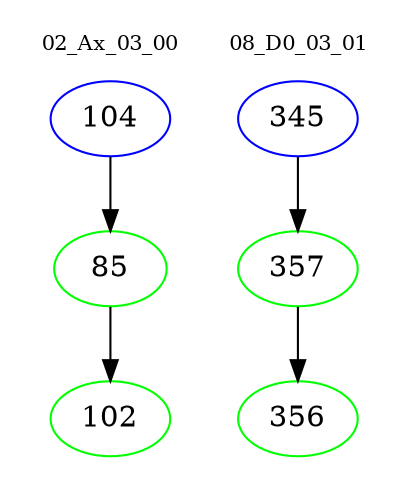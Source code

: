digraph{
subgraph cluster_0 {
color = white
label = "02_Ax_03_00";
fontsize=10;
T0_104 [label="104", color="blue"]
T0_104 -> T0_85 [color="black"]
T0_85 [label="85", color="green"]
T0_85 -> T0_102 [color="black"]
T0_102 [label="102", color="green"]
}
subgraph cluster_1 {
color = white
label = "08_D0_03_01";
fontsize=10;
T1_345 [label="345", color="blue"]
T1_345 -> T1_357 [color="black"]
T1_357 [label="357", color="green"]
T1_357 -> T1_356 [color="black"]
T1_356 [label="356", color="green"]
}
}
